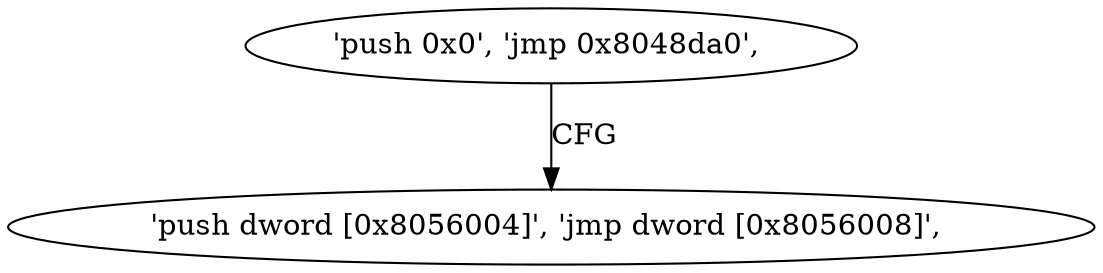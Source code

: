 digraph "func" {
"134516150" [label = "'push 0x0', 'jmp 0x8048da0', " ]
"134516128" [label = "'push dword [0x8056004]', 'jmp dword [0x8056008]', " ]
"134516150" -> "134516128" [ label = "CFG" ]
}
